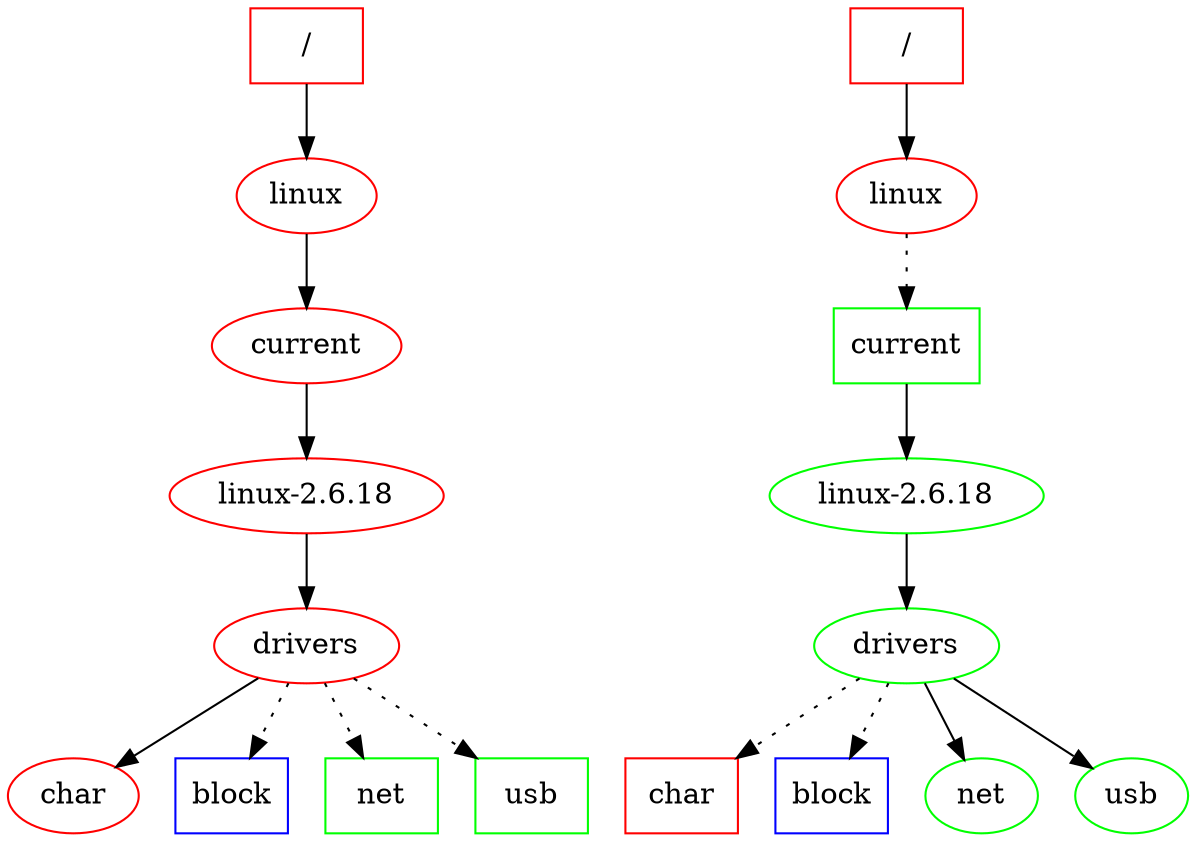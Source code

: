 digraph _ {
  __ -> __linux;
  __ [label="/"];
  __ [shape=box,color=red];
  __linux -> __linux_current;
  __linux [label="linux",color=red];
  __linux_current -> __linux_current_linux_2_6_18;
  __linux_current [label="current",color=red];
  __linux_current [label="current"];
  __linux_current_linux_2_6_18 -> __linux_current_linux_2_6_18_drivers;
  __linux_current_linux_2_6_18 [label="linux-2.6.18",color=red];
  __linux_current_linux_2_6_18_drivers_char [label="char"];
  __linux_current_linux_2_6_18_drivers_char [label="char"];
  __linux_current_linux_2_6_18_drivers_char [color=red];
  __linux_current_linux_2_6_18_drivers -> __linux_current_linux_2_6_18_drivers_block [style=dotted];
  __linux_current_linux_2_6_18_drivers -> __linux_current_linux_2_6_18_drivers_net [style=dotted];
  __linux_current_linux_2_6_18_drivers -> __linux_current_linux_2_6_18_drivers_usb [style=dotted];
  __linux_current_linux_2_6_18_drivers -> __linux_current_linux_2_6_18_drivers_char;
  __linux_current_linux_2_6_18_drivers [label="drivers",color=red];
  __linux_current_linux_2_6_18_drivers_block [label="block",color=blue];
  __linux_current_linux_2_6_18_drivers_block [shape=box,label="block"];
  __linux_current_linux_2_6_18_drivers_net [shape=box,label="net",color=green];
  __linux_current_linux_2_6_18_drivers_usb [shape=box,label="usb",color=green];
  __linux_current_linux_2_6_18_drivers_block [shape=box];

  _ -> _linux;
  _ [label="/"];
  _ [shape=box,color=red];
  _linux -> _linux_current [style=dotted];
  _linux [label="linux",color=red];
  _linux_current -> _linux_current_linux_2_6_18;
  _linux_current [label="current",color=green];
  _linux_current [shape=box,label="current"];
  _linux_current [shape=box];
  _linux_current_linux_2_6_18 -> _linux_current_linux_2_6_18_drivers;
  _linux_current_linux_2_6_18 [label="linux-2.6.18",color=green];
  _linux_current_linux_2_6_18_drivers_char [label="char"];
  _linux_current_linux_2_6_18_drivers_char [shape=box,color=red];
  _linux_current_linux_2_6_18_drivers_char [shape=box,label="char"];
  _linux_current_linux_2_6_18_drivers -> _linux_current_linux_2_6_18_drivers_block [style=dotted];
  _linux_current_linux_2_6_18_drivers -> _linux_current_linux_2_6_18_drivers_char [style=dotted];
  _linux_current_linux_2_6_18_drivers -> _linux_current_linux_2_6_18_drivers_net;
  _linux_current_linux_2_6_18_drivers -> _linux_current_linux_2_6_18_drivers_usb;
  _linux_current_linux_2_6_18_drivers_net [label="net",color=green];
  _linux_current_linux_2_6_18_drivers_usb [label="usb",color=green];
  _linux_current_linux_2_6_18_drivers [label="drivers",color=green];
  _linux_current_linux_2_6_18_drivers_block [label="block",color=blue];
  _linux_current_linux_2_6_18_drivers_block [shape=box,label="block"];
  _linux_current_linux_2_6_18_drivers_block [shape=box];
}
